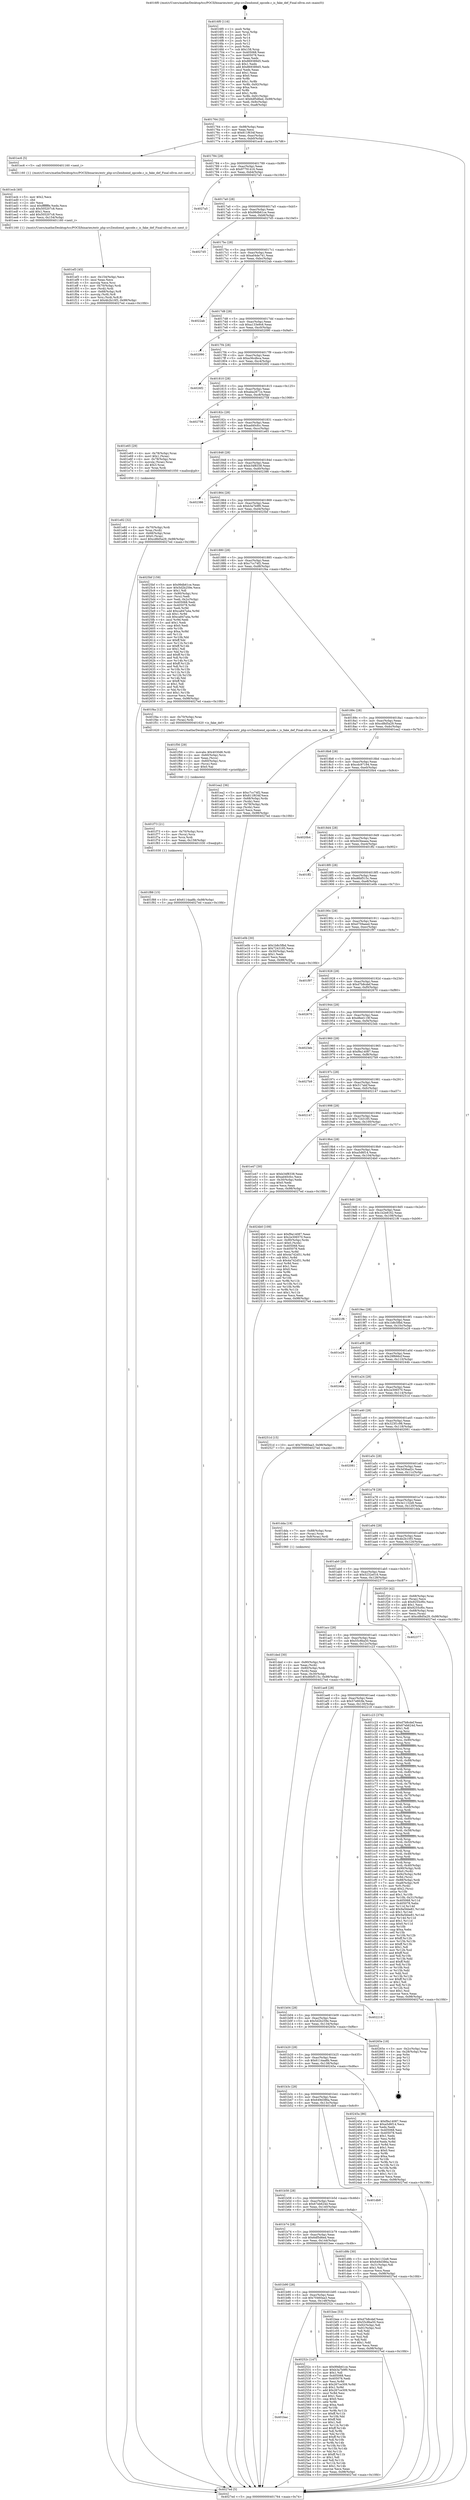 digraph "0x4016f0" {
  label = "0x4016f0 (/mnt/c/Users/mathe/Desktop/tcc/POCII/binaries/extr_php-srcZendzend_opcode.c_is_fake_def_Final-ollvm.out::main(0))"
  labelloc = "t"
  node[shape=record]

  Entry [label="",width=0.3,height=0.3,shape=circle,fillcolor=black,style=filled]
  "0x401764" [label="{
     0x401764 [32]\l
     | [instrs]\l
     &nbsp;&nbsp;0x401764 \<+6\>: mov -0x98(%rbp),%eax\l
     &nbsp;&nbsp;0x40176a \<+2\>: mov %eax,%ecx\l
     &nbsp;&nbsp;0x40176c \<+6\>: sub $0x811f634f,%ecx\l
     &nbsp;&nbsp;0x401772 \<+6\>: mov %eax,-0xac(%rbp)\l
     &nbsp;&nbsp;0x401778 \<+6\>: mov %ecx,-0xb0(%rbp)\l
     &nbsp;&nbsp;0x40177e \<+6\>: je 0000000000401ec6 \<main+0x7d6\>\l
  }"]
  "0x401ec6" [label="{
     0x401ec6 [5]\l
     | [instrs]\l
     &nbsp;&nbsp;0x401ec6 \<+5\>: call 0000000000401160 \<next_i\>\l
     | [calls]\l
     &nbsp;&nbsp;0x401160 \{1\} (/mnt/c/Users/mathe/Desktop/tcc/POCII/binaries/extr_php-srcZendzend_opcode.c_is_fake_def_Final-ollvm.out::next_i)\l
  }"]
  "0x401784" [label="{
     0x401784 [28]\l
     | [instrs]\l
     &nbsp;&nbsp;0x401784 \<+5\>: jmp 0000000000401789 \<main+0x99\>\l
     &nbsp;&nbsp;0x401789 \<+6\>: mov -0xac(%rbp),%eax\l
     &nbsp;&nbsp;0x40178f \<+5\>: sub $0x97791416,%eax\l
     &nbsp;&nbsp;0x401794 \<+6\>: mov %eax,-0xb4(%rbp)\l
     &nbsp;&nbsp;0x40179a \<+6\>: je 00000000004027a5 \<main+0x10b5\>\l
  }"]
  Exit [label="",width=0.3,height=0.3,shape=circle,fillcolor=black,style=filled,peripheries=2]
  "0x4027a5" [label="{
     0x4027a5\l
  }", style=dashed]
  "0x4017a0" [label="{
     0x4017a0 [28]\l
     | [instrs]\l
     &nbsp;&nbsp;0x4017a0 \<+5\>: jmp 00000000004017a5 \<main+0xb5\>\l
     &nbsp;&nbsp;0x4017a5 \<+6\>: mov -0xac(%rbp),%eax\l
     &nbsp;&nbsp;0x4017ab \<+5\>: sub $0x99db61ce,%eax\l
     &nbsp;&nbsp;0x4017b0 \<+6\>: mov %eax,-0xb8(%rbp)\l
     &nbsp;&nbsp;0x4017b6 \<+6\>: je 00000000004027d5 \<main+0x10e5\>\l
  }"]
  "0x401bac" [label="{
     0x401bac\l
  }", style=dashed]
  "0x4027d5" [label="{
     0x4027d5\l
  }", style=dashed]
  "0x4017bc" [label="{
     0x4017bc [28]\l
     | [instrs]\l
     &nbsp;&nbsp;0x4017bc \<+5\>: jmp 00000000004017c1 \<main+0xd1\>\l
     &nbsp;&nbsp;0x4017c1 \<+6\>: mov -0xac(%rbp),%eax\l
     &nbsp;&nbsp;0x4017c7 \<+5\>: sub $0xa04de741,%eax\l
     &nbsp;&nbsp;0x4017cc \<+6\>: mov %eax,-0xbc(%rbp)\l
     &nbsp;&nbsp;0x4017d2 \<+6\>: je 00000000004022ab \<main+0xbbb\>\l
  }"]
  "0x40252c" [label="{
     0x40252c [147]\l
     | [instrs]\l
     &nbsp;&nbsp;0x40252c \<+5\>: mov $0x99db61ce,%eax\l
     &nbsp;&nbsp;0x402531 \<+5\>: mov $0xb3a7b9f0,%ecx\l
     &nbsp;&nbsp;0x402536 \<+2\>: mov $0x1,%dl\l
     &nbsp;&nbsp;0x402538 \<+7\>: mov 0x405068,%esi\l
     &nbsp;&nbsp;0x40253f \<+7\>: mov 0x405078,%edi\l
     &nbsp;&nbsp;0x402546 \<+3\>: mov %esi,%r8d\l
     &nbsp;&nbsp;0x402549 \<+7\>: sub $0x267ce309,%r8d\l
     &nbsp;&nbsp;0x402550 \<+4\>: sub $0x1,%r8d\l
     &nbsp;&nbsp;0x402554 \<+7\>: add $0x267ce309,%r8d\l
     &nbsp;&nbsp;0x40255b \<+4\>: imul %r8d,%esi\l
     &nbsp;&nbsp;0x40255f \<+3\>: and $0x1,%esi\l
     &nbsp;&nbsp;0x402562 \<+3\>: cmp $0x0,%esi\l
     &nbsp;&nbsp;0x402565 \<+4\>: sete %r9b\l
     &nbsp;&nbsp;0x402569 \<+3\>: cmp $0xa,%edi\l
     &nbsp;&nbsp;0x40256c \<+4\>: setl %r10b\l
     &nbsp;&nbsp;0x402570 \<+3\>: mov %r9b,%r11b\l
     &nbsp;&nbsp;0x402573 \<+4\>: xor $0xff,%r11b\l
     &nbsp;&nbsp;0x402577 \<+3\>: mov %r10b,%bl\l
     &nbsp;&nbsp;0x40257a \<+3\>: xor $0xff,%bl\l
     &nbsp;&nbsp;0x40257d \<+3\>: xor $0x1,%dl\l
     &nbsp;&nbsp;0x402580 \<+3\>: mov %r11b,%r14b\l
     &nbsp;&nbsp;0x402583 \<+4\>: and $0xff,%r14b\l
     &nbsp;&nbsp;0x402587 \<+3\>: and %dl,%r9b\l
     &nbsp;&nbsp;0x40258a \<+3\>: mov %bl,%r15b\l
     &nbsp;&nbsp;0x40258d \<+4\>: and $0xff,%r15b\l
     &nbsp;&nbsp;0x402591 \<+3\>: and %dl,%r10b\l
     &nbsp;&nbsp;0x402594 \<+3\>: or %r9b,%r14b\l
     &nbsp;&nbsp;0x402597 \<+3\>: or %r10b,%r15b\l
     &nbsp;&nbsp;0x40259a \<+3\>: xor %r15b,%r14b\l
     &nbsp;&nbsp;0x40259d \<+3\>: or %bl,%r11b\l
     &nbsp;&nbsp;0x4025a0 \<+4\>: xor $0xff,%r11b\l
     &nbsp;&nbsp;0x4025a4 \<+3\>: or $0x1,%dl\l
     &nbsp;&nbsp;0x4025a7 \<+3\>: and %dl,%r11b\l
     &nbsp;&nbsp;0x4025aa \<+3\>: or %r11b,%r14b\l
     &nbsp;&nbsp;0x4025ad \<+4\>: test $0x1,%r14b\l
     &nbsp;&nbsp;0x4025b1 \<+3\>: cmovne %ecx,%eax\l
     &nbsp;&nbsp;0x4025b4 \<+6\>: mov %eax,-0x98(%rbp)\l
     &nbsp;&nbsp;0x4025ba \<+5\>: jmp 00000000004027ed \<main+0x10fd\>\l
  }"]
  "0x4022ab" [label="{
     0x4022ab\l
  }", style=dashed]
  "0x4017d8" [label="{
     0x4017d8 [28]\l
     | [instrs]\l
     &nbsp;&nbsp;0x4017d8 \<+5\>: jmp 00000000004017dd \<main+0xed\>\l
     &nbsp;&nbsp;0x4017dd \<+6\>: mov -0xac(%rbp),%eax\l
     &nbsp;&nbsp;0x4017e3 \<+5\>: sub $0xa133e9c6,%eax\l
     &nbsp;&nbsp;0x4017e8 \<+6\>: mov %eax,-0xc0(%rbp)\l
     &nbsp;&nbsp;0x4017ee \<+6\>: je 0000000000402090 \<main+0x9a0\>\l
  }"]
  "0x401f88" [label="{
     0x401f88 [15]\l
     | [instrs]\l
     &nbsp;&nbsp;0x401f88 \<+10\>: movl $0x6114aa8b,-0x98(%rbp)\l
     &nbsp;&nbsp;0x401f92 \<+5\>: jmp 00000000004027ed \<main+0x10fd\>\l
  }"]
  "0x402090" [label="{
     0x402090\l
  }", style=dashed]
  "0x4017f4" [label="{
     0x4017f4 [28]\l
     | [instrs]\l
     &nbsp;&nbsp;0x4017f4 \<+5\>: jmp 00000000004017f9 \<main+0x109\>\l
     &nbsp;&nbsp;0x4017f9 \<+6\>: mov -0xac(%rbp),%eax\l
     &nbsp;&nbsp;0x4017ff \<+5\>: sub $0xa36cdbca,%eax\l
     &nbsp;&nbsp;0x401804 \<+6\>: mov %eax,-0xc4(%rbp)\l
     &nbsp;&nbsp;0x40180a \<+6\>: je 00000000004026f2 \<main+0x1002\>\l
  }"]
  "0x401f73" [label="{
     0x401f73 [21]\l
     | [instrs]\l
     &nbsp;&nbsp;0x401f73 \<+4\>: mov -0x70(%rbp),%rcx\l
     &nbsp;&nbsp;0x401f77 \<+3\>: mov (%rcx),%rcx\l
     &nbsp;&nbsp;0x401f7a \<+3\>: mov %rcx,%rdi\l
     &nbsp;&nbsp;0x401f7d \<+6\>: mov %eax,-0x158(%rbp)\l
     &nbsp;&nbsp;0x401f83 \<+5\>: call 0000000000401030 \<free@plt\>\l
     | [calls]\l
     &nbsp;&nbsp;0x401030 \{1\} (unknown)\l
  }"]
  "0x4026f2" [label="{
     0x4026f2\l
  }", style=dashed]
  "0x401810" [label="{
     0x401810 [28]\l
     | [instrs]\l
     &nbsp;&nbsp;0x401810 \<+5\>: jmp 0000000000401815 \<main+0x125\>\l
     &nbsp;&nbsp;0x401815 \<+6\>: mov -0xac(%rbp),%eax\l
     &nbsp;&nbsp;0x40181b \<+5\>: sub $0xaba2671e,%eax\l
     &nbsp;&nbsp;0x401820 \<+6\>: mov %eax,-0xc8(%rbp)\l
     &nbsp;&nbsp;0x401826 \<+6\>: je 0000000000402758 \<main+0x1068\>\l
  }"]
  "0x401f56" [label="{
     0x401f56 [29]\l
     | [instrs]\l
     &nbsp;&nbsp;0x401f56 \<+10\>: movabs $0x4030d6,%rdi\l
     &nbsp;&nbsp;0x401f60 \<+4\>: mov -0x60(%rbp),%rcx\l
     &nbsp;&nbsp;0x401f64 \<+2\>: mov %eax,(%rcx)\l
     &nbsp;&nbsp;0x401f66 \<+4\>: mov -0x60(%rbp),%rcx\l
     &nbsp;&nbsp;0x401f6a \<+2\>: mov (%rcx),%esi\l
     &nbsp;&nbsp;0x401f6c \<+2\>: mov $0x0,%al\l
     &nbsp;&nbsp;0x401f6e \<+5\>: call 0000000000401040 \<printf@plt\>\l
     | [calls]\l
     &nbsp;&nbsp;0x401040 \{1\} (unknown)\l
  }"]
  "0x402758" [label="{
     0x402758\l
  }", style=dashed]
  "0x40182c" [label="{
     0x40182c [28]\l
     | [instrs]\l
     &nbsp;&nbsp;0x40182c \<+5\>: jmp 0000000000401831 \<main+0x141\>\l
     &nbsp;&nbsp;0x401831 \<+6\>: mov -0xac(%rbp),%eax\l
     &nbsp;&nbsp;0x401837 \<+5\>: sub $0xad40cfcc,%eax\l
     &nbsp;&nbsp;0x40183c \<+6\>: mov %eax,-0xcc(%rbp)\l
     &nbsp;&nbsp;0x401842 \<+6\>: je 0000000000401e65 \<main+0x775\>\l
  }"]
  "0x401ef3" [label="{
     0x401ef3 [45]\l
     | [instrs]\l
     &nbsp;&nbsp;0x401ef3 \<+6\>: mov -0x154(%rbp),%ecx\l
     &nbsp;&nbsp;0x401ef9 \<+3\>: imul %eax,%ecx\l
     &nbsp;&nbsp;0x401efc \<+3\>: movslq %ecx,%rsi\l
     &nbsp;&nbsp;0x401eff \<+4\>: mov -0x70(%rbp),%rdi\l
     &nbsp;&nbsp;0x401f03 \<+3\>: mov (%rdi),%rdi\l
     &nbsp;&nbsp;0x401f06 \<+4\>: mov -0x68(%rbp),%r8\l
     &nbsp;&nbsp;0x401f0a \<+3\>: movslq (%r8),%r8\l
     &nbsp;&nbsp;0x401f0d \<+4\>: mov %rsi,(%rdi,%r8,8)\l
     &nbsp;&nbsp;0x401f11 \<+10\>: movl $0x4b2b10f3,-0x98(%rbp)\l
     &nbsp;&nbsp;0x401f1b \<+5\>: jmp 00000000004027ed \<main+0x10fd\>\l
  }"]
  "0x401e65" [label="{
     0x401e65 [29]\l
     | [instrs]\l
     &nbsp;&nbsp;0x401e65 \<+4\>: mov -0x78(%rbp),%rax\l
     &nbsp;&nbsp;0x401e69 \<+6\>: movl $0x1,(%rax)\l
     &nbsp;&nbsp;0x401e6f \<+4\>: mov -0x78(%rbp),%rax\l
     &nbsp;&nbsp;0x401e73 \<+3\>: movslq (%rax),%rax\l
     &nbsp;&nbsp;0x401e76 \<+4\>: shl $0x3,%rax\l
     &nbsp;&nbsp;0x401e7a \<+3\>: mov %rax,%rdi\l
     &nbsp;&nbsp;0x401e7d \<+5\>: call 0000000000401050 \<malloc@plt\>\l
     | [calls]\l
     &nbsp;&nbsp;0x401050 \{1\} (unknown)\l
  }"]
  "0x401848" [label="{
     0x401848 [28]\l
     | [instrs]\l
     &nbsp;&nbsp;0x401848 \<+5\>: jmp 000000000040184d \<main+0x15d\>\l
     &nbsp;&nbsp;0x40184d \<+6\>: mov -0xac(%rbp),%eax\l
     &nbsp;&nbsp;0x401853 \<+5\>: sub $0xb34f8338,%eax\l
     &nbsp;&nbsp;0x401858 \<+6\>: mov %eax,-0xd0(%rbp)\l
     &nbsp;&nbsp;0x40185e \<+6\>: je 0000000000402386 \<main+0xc96\>\l
  }"]
  "0x401ecb" [label="{
     0x401ecb [40]\l
     | [instrs]\l
     &nbsp;&nbsp;0x401ecb \<+5\>: mov $0x2,%ecx\l
     &nbsp;&nbsp;0x401ed0 \<+1\>: cltd\l
     &nbsp;&nbsp;0x401ed1 \<+2\>: idiv %ecx\l
     &nbsp;&nbsp;0x401ed3 \<+6\>: imul $0xfffffffe,%edx,%ecx\l
     &nbsp;&nbsp;0x401ed9 \<+6\>: sub $0x505207c8,%ecx\l
     &nbsp;&nbsp;0x401edf \<+3\>: add $0x1,%ecx\l
     &nbsp;&nbsp;0x401ee2 \<+6\>: add $0x505207c8,%ecx\l
     &nbsp;&nbsp;0x401ee8 \<+6\>: mov %ecx,-0x154(%rbp)\l
     &nbsp;&nbsp;0x401eee \<+5\>: call 0000000000401160 \<next_i\>\l
     | [calls]\l
     &nbsp;&nbsp;0x401160 \{1\} (/mnt/c/Users/mathe/Desktop/tcc/POCII/binaries/extr_php-srcZendzend_opcode.c_is_fake_def_Final-ollvm.out::next_i)\l
  }"]
  "0x402386" [label="{
     0x402386\l
  }", style=dashed]
  "0x401864" [label="{
     0x401864 [28]\l
     | [instrs]\l
     &nbsp;&nbsp;0x401864 \<+5\>: jmp 0000000000401869 \<main+0x179\>\l
     &nbsp;&nbsp;0x401869 \<+6\>: mov -0xac(%rbp),%eax\l
     &nbsp;&nbsp;0x40186f \<+5\>: sub $0xb3a7b9f0,%eax\l
     &nbsp;&nbsp;0x401874 \<+6\>: mov %eax,-0xd4(%rbp)\l
     &nbsp;&nbsp;0x40187a \<+6\>: je 00000000004025bf \<main+0xecf\>\l
  }"]
  "0x401e82" [label="{
     0x401e82 [32]\l
     | [instrs]\l
     &nbsp;&nbsp;0x401e82 \<+4\>: mov -0x70(%rbp),%rdi\l
     &nbsp;&nbsp;0x401e86 \<+3\>: mov %rax,(%rdi)\l
     &nbsp;&nbsp;0x401e89 \<+4\>: mov -0x68(%rbp),%rax\l
     &nbsp;&nbsp;0x401e8d \<+6\>: movl $0x0,(%rax)\l
     &nbsp;&nbsp;0x401e93 \<+10\>: movl $0xcd8d5a29,-0x98(%rbp)\l
     &nbsp;&nbsp;0x401e9d \<+5\>: jmp 00000000004027ed \<main+0x10fd\>\l
  }"]
  "0x4025bf" [label="{
     0x4025bf [159]\l
     | [instrs]\l
     &nbsp;&nbsp;0x4025bf \<+5\>: mov $0x99db61ce,%eax\l
     &nbsp;&nbsp;0x4025c4 \<+5\>: mov $0x5d2b259e,%ecx\l
     &nbsp;&nbsp;0x4025c9 \<+2\>: mov $0x1,%dl\l
     &nbsp;&nbsp;0x4025cb \<+7\>: mov -0x90(%rbp),%rsi\l
     &nbsp;&nbsp;0x4025d2 \<+2\>: mov (%rsi),%edi\l
     &nbsp;&nbsp;0x4025d4 \<+3\>: mov %edi,-0x2c(%rbp)\l
     &nbsp;&nbsp;0x4025d7 \<+7\>: mov 0x405068,%edi\l
     &nbsp;&nbsp;0x4025de \<+8\>: mov 0x405078,%r8d\l
     &nbsp;&nbsp;0x4025e6 \<+3\>: mov %edi,%r9d\l
     &nbsp;&nbsp;0x4025e9 \<+7\>: add $0xca847a4a,%r9d\l
     &nbsp;&nbsp;0x4025f0 \<+4\>: sub $0x1,%r9d\l
     &nbsp;&nbsp;0x4025f4 \<+7\>: sub $0xca847a4a,%r9d\l
     &nbsp;&nbsp;0x4025fb \<+4\>: imul %r9d,%edi\l
     &nbsp;&nbsp;0x4025ff \<+3\>: and $0x1,%edi\l
     &nbsp;&nbsp;0x402602 \<+3\>: cmp $0x0,%edi\l
     &nbsp;&nbsp;0x402605 \<+4\>: sete %r10b\l
     &nbsp;&nbsp;0x402609 \<+4\>: cmp $0xa,%r8d\l
     &nbsp;&nbsp;0x40260d \<+4\>: setl %r11b\l
     &nbsp;&nbsp;0x402611 \<+3\>: mov %r10b,%bl\l
     &nbsp;&nbsp;0x402614 \<+3\>: xor $0xff,%bl\l
     &nbsp;&nbsp;0x402617 \<+3\>: mov %r11b,%r14b\l
     &nbsp;&nbsp;0x40261a \<+4\>: xor $0xff,%r14b\l
     &nbsp;&nbsp;0x40261e \<+3\>: xor $0x1,%dl\l
     &nbsp;&nbsp;0x402621 \<+3\>: mov %bl,%r15b\l
     &nbsp;&nbsp;0x402624 \<+4\>: and $0xff,%r15b\l
     &nbsp;&nbsp;0x402628 \<+3\>: and %dl,%r10b\l
     &nbsp;&nbsp;0x40262b \<+3\>: mov %r14b,%r12b\l
     &nbsp;&nbsp;0x40262e \<+4\>: and $0xff,%r12b\l
     &nbsp;&nbsp;0x402632 \<+3\>: and %dl,%r11b\l
     &nbsp;&nbsp;0x402635 \<+3\>: or %r10b,%r15b\l
     &nbsp;&nbsp;0x402638 \<+3\>: or %r11b,%r12b\l
     &nbsp;&nbsp;0x40263b \<+3\>: xor %r12b,%r15b\l
     &nbsp;&nbsp;0x40263e \<+3\>: or %r14b,%bl\l
     &nbsp;&nbsp;0x402641 \<+3\>: xor $0xff,%bl\l
     &nbsp;&nbsp;0x402644 \<+3\>: or $0x1,%dl\l
     &nbsp;&nbsp;0x402647 \<+2\>: and %dl,%bl\l
     &nbsp;&nbsp;0x402649 \<+3\>: or %bl,%r15b\l
     &nbsp;&nbsp;0x40264c \<+4\>: test $0x1,%r15b\l
     &nbsp;&nbsp;0x402650 \<+3\>: cmovne %ecx,%eax\l
     &nbsp;&nbsp;0x402653 \<+6\>: mov %eax,-0x98(%rbp)\l
     &nbsp;&nbsp;0x402659 \<+5\>: jmp 00000000004027ed \<main+0x10fd\>\l
  }"]
  "0x401880" [label="{
     0x401880 [28]\l
     | [instrs]\l
     &nbsp;&nbsp;0x401880 \<+5\>: jmp 0000000000401885 \<main+0x195\>\l
     &nbsp;&nbsp;0x401885 \<+6\>: mov -0xac(%rbp),%eax\l
     &nbsp;&nbsp;0x40188b \<+5\>: sub $0xc7cc74f2,%eax\l
     &nbsp;&nbsp;0x401890 \<+6\>: mov %eax,-0xd8(%rbp)\l
     &nbsp;&nbsp;0x401896 \<+6\>: je 0000000000401f4a \<main+0x85a\>\l
  }"]
  "0x401ded" [label="{
     0x401ded [30]\l
     | [instrs]\l
     &nbsp;&nbsp;0x401ded \<+4\>: mov -0x80(%rbp),%rdi\l
     &nbsp;&nbsp;0x401df1 \<+2\>: mov %eax,(%rdi)\l
     &nbsp;&nbsp;0x401df3 \<+4\>: mov -0x80(%rbp),%rdi\l
     &nbsp;&nbsp;0x401df7 \<+2\>: mov (%rdi),%eax\l
     &nbsp;&nbsp;0x401df9 \<+3\>: mov %eax,-0x30(%rbp)\l
     &nbsp;&nbsp;0x401dfc \<+10\>: movl $0xd6bf515c,-0x98(%rbp)\l
     &nbsp;&nbsp;0x401e06 \<+5\>: jmp 00000000004027ed \<main+0x10fd\>\l
  }"]
  "0x401f4a" [label="{
     0x401f4a [12]\l
     | [instrs]\l
     &nbsp;&nbsp;0x401f4a \<+4\>: mov -0x70(%rbp),%rax\l
     &nbsp;&nbsp;0x401f4e \<+3\>: mov (%rax),%rdi\l
     &nbsp;&nbsp;0x401f51 \<+5\>: call 0000000000401620 \<is_fake_def\>\l
     | [calls]\l
     &nbsp;&nbsp;0x401620 \{1\} (/mnt/c/Users/mathe/Desktop/tcc/POCII/binaries/extr_php-srcZendzend_opcode.c_is_fake_def_Final-ollvm.out::is_fake_def)\l
  }"]
  "0x40189c" [label="{
     0x40189c [28]\l
     | [instrs]\l
     &nbsp;&nbsp;0x40189c \<+5\>: jmp 00000000004018a1 \<main+0x1b1\>\l
     &nbsp;&nbsp;0x4018a1 \<+6\>: mov -0xac(%rbp),%eax\l
     &nbsp;&nbsp;0x4018a7 \<+5\>: sub $0xcd8d5a29,%eax\l
     &nbsp;&nbsp;0x4018ac \<+6\>: mov %eax,-0xdc(%rbp)\l
     &nbsp;&nbsp;0x4018b2 \<+6\>: je 0000000000401ea2 \<main+0x7b2\>\l
  }"]
  "0x4016f0" [label="{
     0x4016f0 [116]\l
     | [instrs]\l
     &nbsp;&nbsp;0x4016f0 \<+1\>: push %rbp\l
     &nbsp;&nbsp;0x4016f1 \<+3\>: mov %rsp,%rbp\l
     &nbsp;&nbsp;0x4016f4 \<+2\>: push %r15\l
     &nbsp;&nbsp;0x4016f6 \<+2\>: push %r14\l
     &nbsp;&nbsp;0x4016f8 \<+2\>: push %r13\l
     &nbsp;&nbsp;0x4016fa \<+2\>: push %r12\l
     &nbsp;&nbsp;0x4016fc \<+1\>: push %rbx\l
     &nbsp;&nbsp;0x4016fd \<+7\>: sub $0x158,%rsp\l
     &nbsp;&nbsp;0x401704 \<+7\>: mov 0x405068,%eax\l
     &nbsp;&nbsp;0x40170b \<+7\>: mov 0x405078,%ecx\l
     &nbsp;&nbsp;0x401712 \<+2\>: mov %eax,%edx\l
     &nbsp;&nbsp;0x401714 \<+6\>: sub $0x869389d5,%edx\l
     &nbsp;&nbsp;0x40171a \<+3\>: sub $0x1,%edx\l
     &nbsp;&nbsp;0x40171d \<+6\>: add $0x869389d5,%edx\l
     &nbsp;&nbsp;0x401723 \<+3\>: imul %edx,%eax\l
     &nbsp;&nbsp;0x401726 \<+3\>: and $0x1,%eax\l
     &nbsp;&nbsp;0x401729 \<+3\>: cmp $0x0,%eax\l
     &nbsp;&nbsp;0x40172c \<+4\>: sete %r8b\l
     &nbsp;&nbsp;0x401730 \<+4\>: and $0x1,%r8b\l
     &nbsp;&nbsp;0x401734 \<+7\>: mov %r8b,-0x92(%rbp)\l
     &nbsp;&nbsp;0x40173b \<+3\>: cmp $0xa,%ecx\l
     &nbsp;&nbsp;0x40173e \<+4\>: setl %r8b\l
     &nbsp;&nbsp;0x401742 \<+4\>: and $0x1,%r8b\l
     &nbsp;&nbsp;0x401746 \<+7\>: mov %r8b,-0x91(%rbp)\l
     &nbsp;&nbsp;0x40174d \<+10\>: movl $0x6df5d6ed,-0x98(%rbp)\l
     &nbsp;&nbsp;0x401757 \<+6\>: mov %edi,-0x9c(%rbp)\l
     &nbsp;&nbsp;0x40175d \<+7\>: mov %rsi,-0xa8(%rbp)\l
  }"]
  "0x401ea2" [label="{
     0x401ea2 [36]\l
     | [instrs]\l
     &nbsp;&nbsp;0x401ea2 \<+5\>: mov $0xc7cc74f2,%eax\l
     &nbsp;&nbsp;0x401ea7 \<+5\>: mov $0x811f634f,%ecx\l
     &nbsp;&nbsp;0x401eac \<+4\>: mov -0x68(%rbp),%rdx\l
     &nbsp;&nbsp;0x401eb0 \<+2\>: mov (%rdx),%esi\l
     &nbsp;&nbsp;0x401eb2 \<+4\>: mov -0x78(%rbp),%rdx\l
     &nbsp;&nbsp;0x401eb6 \<+2\>: cmp (%rdx),%esi\l
     &nbsp;&nbsp;0x401eb8 \<+3\>: cmovl %ecx,%eax\l
     &nbsp;&nbsp;0x401ebb \<+6\>: mov %eax,-0x98(%rbp)\l
     &nbsp;&nbsp;0x401ec1 \<+5\>: jmp 00000000004027ed \<main+0x10fd\>\l
  }"]
  "0x4018b8" [label="{
     0x4018b8 [28]\l
     | [instrs]\l
     &nbsp;&nbsp;0x4018b8 \<+5\>: jmp 00000000004018bd \<main+0x1cd\>\l
     &nbsp;&nbsp;0x4018bd \<+6\>: mov -0xac(%rbp),%eax\l
     &nbsp;&nbsp;0x4018c3 \<+5\>: sub $0xcdc97194,%eax\l
     &nbsp;&nbsp;0x4018c8 \<+6\>: mov %eax,-0xe0(%rbp)\l
     &nbsp;&nbsp;0x4018ce \<+6\>: je 00000000004020b4 \<main+0x9c4\>\l
  }"]
  "0x4027ed" [label="{
     0x4027ed [5]\l
     | [instrs]\l
     &nbsp;&nbsp;0x4027ed \<+5\>: jmp 0000000000401764 \<main+0x74\>\l
  }"]
  "0x4020b4" [label="{
     0x4020b4\l
  }", style=dashed]
  "0x4018d4" [label="{
     0x4018d4 [28]\l
     | [instrs]\l
     &nbsp;&nbsp;0x4018d4 \<+5\>: jmp 00000000004018d9 \<main+0x1e9\>\l
     &nbsp;&nbsp;0x4018d9 \<+6\>: mov -0xac(%rbp),%eax\l
     &nbsp;&nbsp;0x4018df \<+5\>: sub $0xd43beaea,%eax\l
     &nbsp;&nbsp;0x4018e4 \<+6\>: mov %eax,-0xe4(%rbp)\l
     &nbsp;&nbsp;0x4018ea \<+6\>: je 0000000000401ff2 \<main+0x902\>\l
  }"]
  "0x401b90" [label="{
     0x401b90 [28]\l
     | [instrs]\l
     &nbsp;&nbsp;0x401b90 \<+5\>: jmp 0000000000401b95 \<main+0x4a5\>\l
     &nbsp;&nbsp;0x401b95 \<+6\>: mov -0xac(%rbp),%eax\l
     &nbsp;&nbsp;0x401b9b \<+5\>: sub $0x70460aa3,%eax\l
     &nbsp;&nbsp;0x401ba0 \<+6\>: mov %eax,-0x148(%rbp)\l
     &nbsp;&nbsp;0x401ba6 \<+6\>: je 000000000040252c \<main+0xe3c\>\l
  }"]
  "0x401ff2" [label="{
     0x401ff2\l
  }", style=dashed]
  "0x4018f0" [label="{
     0x4018f0 [28]\l
     | [instrs]\l
     &nbsp;&nbsp;0x4018f0 \<+5\>: jmp 00000000004018f5 \<main+0x205\>\l
     &nbsp;&nbsp;0x4018f5 \<+6\>: mov -0xac(%rbp),%eax\l
     &nbsp;&nbsp;0x4018fb \<+5\>: sub $0xd6bf515c,%eax\l
     &nbsp;&nbsp;0x401900 \<+6\>: mov %eax,-0xe8(%rbp)\l
     &nbsp;&nbsp;0x401906 \<+6\>: je 0000000000401e0b \<main+0x71b\>\l
  }"]
  "0x401bee" [label="{
     0x401bee [53]\l
     | [instrs]\l
     &nbsp;&nbsp;0x401bee \<+5\>: mov $0xd7b8cdef,%eax\l
     &nbsp;&nbsp;0x401bf3 \<+5\>: mov $0x55c8ba50,%ecx\l
     &nbsp;&nbsp;0x401bf8 \<+6\>: mov -0x92(%rbp),%dl\l
     &nbsp;&nbsp;0x401bfe \<+7\>: mov -0x91(%rbp),%sil\l
     &nbsp;&nbsp;0x401c05 \<+3\>: mov %dl,%dil\l
     &nbsp;&nbsp;0x401c08 \<+3\>: and %sil,%dil\l
     &nbsp;&nbsp;0x401c0b \<+3\>: xor %sil,%dl\l
     &nbsp;&nbsp;0x401c0e \<+3\>: or %dl,%dil\l
     &nbsp;&nbsp;0x401c11 \<+4\>: test $0x1,%dil\l
     &nbsp;&nbsp;0x401c15 \<+3\>: cmovne %ecx,%eax\l
     &nbsp;&nbsp;0x401c18 \<+6\>: mov %eax,-0x98(%rbp)\l
     &nbsp;&nbsp;0x401c1e \<+5\>: jmp 00000000004027ed \<main+0x10fd\>\l
  }"]
  "0x401e0b" [label="{
     0x401e0b [30]\l
     | [instrs]\l
     &nbsp;&nbsp;0x401e0b \<+5\>: mov $0x1b8c5fbd,%eax\l
     &nbsp;&nbsp;0x401e10 \<+5\>: mov $0x7243185,%ecx\l
     &nbsp;&nbsp;0x401e15 \<+3\>: mov -0x30(%rbp),%edx\l
     &nbsp;&nbsp;0x401e18 \<+3\>: cmp $0x1,%edx\l
     &nbsp;&nbsp;0x401e1b \<+3\>: cmovl %ecx,%eax\l
     &nbsp;&nbsp;0x401e1e \<+6\>: mov %eax,-0x98(%rbp)\l
     &nbsp;&nbsp;0x401e24 \<+5\>: jmp 00000000004027ed \<main+0x10fd\>\l
  }"]
  "0x40190c" [label="{
     0x40190c [28]\l
     | [instrs]\l
     &nbsp;&nbsp;0x40190c \<+5\>: jmp 0000000000401911 \<main+0x221\>\l
     &nbsp;&nbsp;0x401911 \<+6\>: mov -0xac(%rbp),%eax\l
     &nbsp;&nbsp;0x401917 \<+5\>: sub $0xd759aeed,%eax\l
     &nbsp;&nbsp;0x40191c \<+6\>: mov %eax,-0xec(%rbp)\l
     &nbsp;&nbsp;0x401922 \<+6\>: je 0000000000401f97 \<main+0x8a7\>\l
  }"]
  "0x401b74" [label="{
     0x401b74 [28]\l
     | [instrs]\l
     &nbsp;&nbsp;0x401b74 \<+5\>: jmp 0000000000401b79 \<main+0x489\>\l
     &nbsp;&nbsp;0x401b79 \<+6\>: mov -0xac(%rbp),%eax\l
     &nbsp;&nbsp;0x401b7f \<+5\>: sub $0x6df5d6ed,%eax\l
     &nbsp;&nbsp;0x401b84 \<+6\>: mov %eax,-0x144(%rbp)\l
     &nbsp;&nbsp;0x401b8a \<+6\>: je 0000000000401bee \<main+0x4fe\>\l
  }"]
  "0x401f97" [label="{
     0x401f97\l
  }", style=dashed]
  "0x401928" [label="{
     0x401928 [28]\l
     | [instrs]\l
     &nbsp;&nbsp;0x401928 \<+5\>: jmp 000000000040192d \<main+0x23d\>\l
     &nbsp;&nbsp;0x40192d \<+6\>: mov -0xac(%rbp),%eax\l
     &nbsp;&nbsp;0x401933 \<+5\>: sub $0xd7b8cdef,%eax\l
     &nbsp;&nbsp;0x401938 \<+6\>: mov %eax,-0xf0(%rbp)\l
     &nbsp;&nbsp;0x40193e \<+6\>: je 0000000000402670 \<main+0xf80\>\l
  }"]
  "0x401d9b" [label="{
     0x401d9b [30]\l
     | [instrs]\l
     &nbsp;&nbsp;0x401d9b \<+5\>: mov $0x3e1132e8,%eax\l
     &nbsp;&nbsp;0x401da0 \<+5\>: mov $0x649d386a,%ecx\l
     &nbsp;&nbsp;0x401da5 \<+3\>: mov -0x31(%rbp),%dl\l
     &nbsp;&nbsp;0x401da8 \<+3\>: test $0x1,%dl\l
     &nbsp;&nbsp;0x401dab \<+3\>: cmovne %ecx,%eax\l
     &nbsp;&nbsp;0x401dae \<+6\>: mov %eax,-0x98(%rbp)\l
     &nbsp;&nbsp;0x401db4 \<+5\>: jmp 00000000004027ed \<main+0x10fd\>\l
  }"]
  "0x402670" [label="{
     0x402670\l
  }", style=dashed]
  "0x401944" [label="{
     0x401944 [28]\l
     | [instrs]\l
     &nbsp;&nbsp;0x401944 \<+5\>: jmp 0000000000401949 \<main+0x259\>\l
     &nbsp;&nbsp;0x401949 \<+6\>: mov -0xac(%rbp),%eax\l
     &nbsp;&nbsp;0x40194f \<+5\>: sub $0xd8ed119f,%eax\l
     &nbsp;&nbsp;0x401954 \<+6\>: mov %eax,-0xf4(%rbp)\l
     &nbsp;&nbsp;0x40195a \<+6\>: je 00000000004023eb \<main+0xcfb\>\l
  }"]
  "0x401b58" [label="{
     0x401b58 [28]\l
     | [instrs]\l
     &nbsp;&nbsp;0x401b58 \<+5\>: jmp 0000000000401b5d \<main+0x46d\>\l
     &nbsp;&nbsp;0x401b5d \<+6\>: mov -0xac(%rbp),%eax\l
     &nbsp;&nbsp;0x401b63 \<+5\>: sub $0x67eb624d,%eax\l
     &nbsp;&nbsp;0x401b68 \<+6\>: mov %eax,-0x140(%rbp)\l
     &nbsp;&nbsp;0x401b6e \<+6\>: je 0000000000401d9b \<main+0x6ab\>\l
  }"]
  "0x4023eb" [label="{
     0x4023eb\l
  }", style=dashed]
  "0x401960" [label="{
     0x401960 [28]\l
     | [instrs]\l
     &nbsp;&nbsp;0x401960 \<+5\>: jmp 0000000000401965 \<main+0x275\>\l
     &nbsp;&nbsp;0x401965 \<+6\>: mov -0xac(%rbp),%eax\l
     &nbsp;&nbsp;0x40196b \<+5\>: sub $0xf9a14087,%eax\l
     &nbsp;&nbsp;0x401970 \<+6\>: mov %eax,-0xf8(%rbp)\l
     &nbsp;&nbsp;0x401976 \<+6\>: je 00000000004027b9 \<main+0x10c9\>\l
  }"]
  "0x401db9" [label="{
     0x401db9\l
  }", style=dashed]
  "0x4027b9" [label="{
     0x4027b9\l
  }", style=dashed]
  "0x40197c" [label="{
     0x40197c [28]\l
     | [instrs]\l
     &nbsp;&nbsp;0x40197c \<+5\>: jmp 0000000000401981 \<main+0x291\>\l
     &nbsp;&nbsp;0x401981 \<+6\>: mov -0xac(%rbp),%eax\l
     &nbsp;&nbsp;0x401987 \<+5\>: sub $0x517abf,%eax\l
     &nbsp;&nbsp;0x40198c \<+6\>: mov %eax,-0xfc(%rbp)\l
     &nbsp;&nbsp;0x401992 \<+6\>: je 0000000000402147 \<main+0xa57\>\l
  }"]
  "0x401b3c" [label="{
     0x401b3c [28]\l
     | [instrs]\l
     &nbsp;&nbsp;0x401b3c \<+5\>: jmp 0000000000401b41 \<main+0x451\>\l
     &nbsp;&nbsp;0x401b41 \<+6\>: mov -0xac(%rbp),%eax\l
     &nbsp;&nbsp;0x401b47 \<+5\>: sub $0x649d386a,%eax\l
     &nbsp;&nbsp;0x401b4c \<+6\>: mov %eax,-0x13c(%rbp)\l
     &nbsp;&nbsp;0x401b52 \<+6\>: je 0000000000401db9 \<main+0x6c9\>\l
  }"]
  "0x402147" [label="{
     0x402147\l
  }", style=dashed]
  "0x401998" [label="{
     0x401998 [28]\l
     | [instrs]\l
     &nbsp;&nbsp;0x401998 \<+5\>: jmp 000000000040199d \<main+0x2ad\>\l
     &nbsp;&nbsp;0x40199d \<+6\>: mov -0xac(%rbp),%eax\l
     &nbsp;&nbsp;0x4019a3 \<+5\>: sub $0x7243185,%eax\l
     &nbsp;&nbsp;0x4019a8 \<+6\>: mov %eax,-0x100(%rbp)\l
     &nbsp;&nbsp;0x4019ae \<+6\>: je 0000000000401e47 \<main+0x757\>\l
  }"]
  "0x40245a" [label="{
     0x40245a [86]\l
     | [instrs]\l
     &nbsp;&nbsp;0x40245a \<+5\>: mov $0xf9a14087,%eax\l
     &nbsp;&nbsp;0x40245f \<+5\>: mov $0xa5d6f14,%ecx\l
     &nbsp;&nbsp;0x402464 \<+2\>: xor %edx,%edx\l
     &nbsp;&nbsp;0x402466 \<+7\>: mov 0x405068,%esi\l
     &nbsp;&nbsp;0x40246d \<+7\>: mov 0x405078,%edi\l
     &nbsp;&nbsp;0x402474 \<+3\>: sub $0x1,%edx\l
     &nbsp;&nbsp;0x402477 \<+3\>: mov %esi,%r8d\l
     &nbsp;&nbsp;0x40247a \<+3\>: add %edx,%r8d\l
     &nbsp;&nbsp;0x40247d \<+4\>: imul %r8d,%esi\l
     &nbsp;&nbsp;0x402481 \<+3\>: and $0x1,%esi\l
     &nbsp;&nbsp;0x402484 \<+3\>: cmp $0x0,%esi\l
     &nbsp;&nbsp;0x402487 \<+4\>: sete %r9b\l
     &nbsp;&nbsp;0x40248b \<+3\>: cmp $0xa,%edi\l
     &nbsp;&nbsp;0x40248e \<+4\>: setl %r10b\l
     &nbsp;&nbsp;0x402492 \<+3\>: mov %r9b,%r11b\l
     &nbsp;&nbsp;0x402495 \<+3\>: and %r10b,%r11b\l
     &nbsp;&nbsp;0x402498 \<+3\>: xor %r10b,%r9b\l
     &nbsp;&nbsp;0x40249b \<+3\>: or %r9b,%r11b\l
     &nbsp;&nbsp;0x40249e \<+4\>: test $0x1,%r11b\l
     &nbsp;&nbsp;0x4024a2 \<+3\>: cmovne %ecx,%eax\l
     &nbsp;&nbsp;0x4024a5 \<+6\>: mov %eax,-0x98(%rbp)\l
     &nbsp;&nbsp;0x4024ab \<+5\>: jmp 00000000004027ed \<main+0x10fd\>\l
  }"]
  "0x401e47" [label="{
     0x401e47 [30]\l
     | [instrs]\l
     &nbsp;&nbsp;0x401e47 \<+5\>: mov $0xb34f8338,%eax\l
     &nbsp;&nbsp;0x401e4c \<+5\>: mov $0xad40cfcc,%ecx\l
     &nbsp;&nbsp;0x401e51 \<+3\>: mov -0x30(%rbp),%edx\l
     &nbsp;&nbsp;0x401e54 \<+3\>: cmp $0x0,%edx\l
     &nbsp;&nbsp;0x401e57 \<+3\>: cmove %ecx,%eax\l
     &nbsp;&nbsp;0x401e5a \<+6\>: mov %eax,-0x98(%rbp)\l
     &nbsp;&nbsp;0x401e60 \<+5\>: jmp 00000000004027ed \<main+0x10fd\>\l
  }"]
  "0x4019b4" [label="{
     0x4019b4 [28]\l
     | [instrs]\l
     &nbsp;&nbsp;0x4019b4 \<+5\>: jmp 00000000004019b9 \<main+0x2c9\>\l
     &nbsp;&nbsp;0x4019b9 \<+6\>: mov -0xac(%rbp),%eax\l
     &nbsp;&nbsp;0x4019bf \<+5\>: sub $0xa5d6f14,%eax\l
     &nbsp;&nbsp;0x4019c4 \<+6\>: mov %eax,-0x104(%rbp)\l
     &nbsp;&nbsp;0x4019ca \<+6\>: je 00000000004024b0 \<main+0xdc0\>\l
  }"]
  "0x401b20" [label="{
     0x401b20 [28]\l
     | [instrs]\l
     &nbsp;&nbsp;0x401b20 \<+5\>: jmp 0000000000401b25 \<main+0x435\>\l
     &nbsp;&nbsp;0x401b25 \<+6\>: mov -0xac(%rbp),%eax\l
     &nbsp;&nbsp;0x401b2b \<+5\>: sub $0x6114aa8b,%eax\l
     &nbsp;&nbsp;0x401b30 \<+6\>: mov %eax,-0x138(%rbp)\l
     &nbsp;&nbsp;0x401b36 \<+6\>: je 000000000040245a \<main+0xd6a\>\l
  }"]
  "0x4024b0" [label="{
     0x4024b0 [109]\l
     | [instrs]\l
     &nbsp;&nbsp;0x4024b0 \<+5\>: mov $0xf9a14087,%eax\l
     &nbsp;&nbsp;0x4024b5 \<+5\>: mov $0x2e306570,%ecx\l
     &nbsp;&nbsp;0x4024ba \<+7\>: mov -0x90(%rbp),%rdx\l
     &nbsp;&nbsp;0x4024c1 \<+6\>: movl $0x0,(%rdx)\l
     &nbsp;&nbsp;0x4024c7 \<+7\>: mov 0x405068,%esi\l
     &nbsp;&nbsp;0x4024ce \<+7\>: mov 0x405078,%edi\l
     &nbsp;&nbsp;0x4024d5 \<+3\>: mov %esi,%r8d\l
     &nbsp;&nbsp;0x4024d8 \<+7\>: add $0x4a742d51,%r8d\l
     &nbsp;&nbsp;0x4024df \<+4\>: sub $0x1,%r8d\l
     &nbsp;&nbsp;0x4024e3 \<+7\>: sub $0x4a742d51,%r8d\l
     &nbsp;&nbsp;0x4024ea \<+4\>: imul %r8d,%esi\l
     &nbsp;&nbsp;0x4024ee \<+3\>: and $0x1,%esi\l
     &nbsp;&nbsp;0x4024f1 \<+3\>: cmp $0x0,%esi\l
     &nbsp;&nbsp;0x4024f4 \<+4\>: sete %r9b\l
     &nbsp;&nbsp;0x4024f8 \<+3\>: cmp $0xa,%edi\l
     &nbsp;&nbsp;0x4024fb \<+4\>: setl %r10b\l
     &nbsp;&nbsp;0x4024ff \<+3\>: mov %r9b,%r11b\l
     &nbsp;&nbsp;0x402502 \<+3\>: and %r10b,%r11b\l
     &nbsp;&nbsp;0x402505 \<+3\>: xor %r10b,%r9b\l
     &nbsp;&nbsp;0x402508 \<+3\>: or %r9b,%r11b\l
     &nbsp;&nbsp;0x40250b \<+4\>: test $0x1,%r11b\l
     &nbsp;&nbsp;0x40250f \<+3\>: cmovne %ecx,%eax\l
     &nbsp;&nbsp;0x402512 \<+6\>: mov %eax,-0x98(%rbp)\l
     &nbsp;&nbsp;0x402518 \<+5\>: jmp 00000000004027ed \<main+0x10fd\>\l
  }"]
  "0x4019d0" [label="{
     0x4019d0 [28]\l
     | [instrs]\l
     &nbsp;&nbsp;0x4019d0 \<+5\>: jmp 00000000004019d5 \<main+0x2e5\>\l
     &nbsp;&nbsp;0x4019d5 \<+6\>: mov -0xac(%rbp),%eax\l
     &nbsp;&nbsp;0x4019db \<+5\>: sub $0x1b2e8162,%eax\l
     &nbsp;&nbsp;0x4019e0 \<+6\>: mov %eax,-0x108(%rbp)\l
     &nbsp;&nbsp;0x4019e6 \<+6\>: je 00000000004021f6 \<main+0xb06\>\l
  }"]
  "0x40265e" [label="{
     0x40265e [18]\l
     | [instrs]\l
     &nbsp;&nbsp;0x40265e \<+3\>: mov -0x2c(%rbp),%eax\l
     &nbsp;&nbsp;0x402661 \<+4\>: lea -0x28(%rbp),%rsp\l
     &nbsp;&nbsp;0x402665 \<+1\>: pop %rbx\l
     &nbsp;&nbsp;0x402666 \<+2\>: pop %r12\l
     &nbsp;&nbsp;0x402668 \<+2\>: pop %r13\l
     &nbsp;&nbsp;0x40266a \<+2\>: pop %r14\l
     &nbsp;&nbsp;0x40266c \<+2\>: pop %r15\l
     &nbsp;&nbsp;0x40266e \<+1\>: pop %rbp\l
     &nbsp;&nbsp;0x40266f \<+1\>: ret\l
  }"]
  "0x4021f6" [label="{
     0x4021f6\l
  }", style=dashed]
  "0x4019ec" [label="{
     0x4019ec [28]\l
     | [instrs]\l
     &nbsp;&nbsp;0x4019ec \<+5\>: jmp 00000000004019f1 \<main+0x301\>\l
     &nbsp;&nbsp;0x4019f1 \<+6\>: mov -0xac(%rbp),%eax\l
     &nbsp;&nbsp;0x4019f7 \<+5\>: sub $0x1b8c5fbd,%eax\l
     &nbsp;&nbsp;0x4019fc \<+6\>: mov %eax,-0x10c(%rbp)\l
     &nbsp;&nbsp;0x401a02 \<+6\>: je 0000000000401e29 \<main+0x739\>\l
  }"]
  "0x401b04" [label="{
     0x401b04 [28]\l
     | [instrs]\l
     &nbsp;&nbsp;0x401b04 \<+5\>: jmp 0000000000401b09 \<main+0x419\>\l
     &nbsp;&nbsp;0x401b09 \<+6\>: mov -0xac(%rbp),%eax\l
     &nbsp;&nbsp;0x401b0f \<+5\>: sub $0x5d2b259e,%eax\l
     &nbsp;&nbsp;0x401b14 \<+6\>: mov %eax,-0x134(%rbp)\l
     &nbsp;&nbsp;0x401b1a \<+6\>: je 000000000040265e \<main+0xf6e\>\l
  }"]
  "0x401e29" [label="{
     0x401e29\l
  }", style=dashed]
  "0x401a08" [label="{
     0x401a08 [28]\l
     | [instrs]\l
     &nbsp;&nbsp;0x401a08 \<+5\>: jmp 0000000000401a0d \<main+0x31d\>\l
     &nbsp;&nbsp;0x401a0d \<+6\>: mov -0xac(%rbp),%eax\l
     &nbsp;&nbsp;0x401a13 \<+5\>: sub $0x29f666cf,%eax\l
     &nbsp;&nbsp;0x401a18 \<+6\>: mov %eax,-0x110(%rbp)\l
     &nbsp;&nbsp;0x401a1e \<+6\>: je 000000000040244b \<main+0xd5b\>\l
  }"]
  "0x402218" [label="{
     0x402218\l
  }", style=dashed]
  "0x40244b" [label="{
     0x40244b\l
  }", style=dashed]
  "0x401a24" [label="{
     0x401a24 [28]\l
     | [instrs]\l
     &nbsp;&nbsp;0x401a24 \<+5\>: jmp 0000000000401a29 \<main+0x339\>\l
     &nbsp;&nbsp;0x401a29 \<+6\>: mov -0xac(%rbp),%eax\l
     &nbsp;&nbsp;0x401a2f \<+5\>: sub $0x2e306570,%eax\l
     &nbsp;&nbsp;0x401a34 \<+6\>: mov %eax,-0x114(%rbp)\l
     &nbsp;&nbsp;0x401a3a \<+6\>: je 000000000040251d \<main+0xe2d\>\l
  }"]
  "0x401ae8" [label="{
     0x401ae8 [28]\l
     | [instrs]\l
     &nbsp;&nbsp;0x401ae8 \<+5\>: jmp 0000000000401aed \<main+0x3fd\>\l
     &nbsp;&nbsp;0x401aed \<+6\>: mov -0xac(%rbp),%eax\l
     &nbsp;&nbsp;0x401af3 \<+5\>: sub $0x57e6fc9e,%eax\l
     &nbsp;&nbsp;0x401af8 \<+6\>: mov %eax,-0x130(%rbp)\l
     &nbsp;&nbsp;0x401afe \<+6\>: je 0000000000402218 \<main+0xb28\>\l
  }"]
  "0x40251d" [label="{
     0x40251d [15]\l
     | [instrs]\l
     &nbsp;&nbsp;0x40251d \<+10\>: movl $0x70460aa3,-0x98(%rbp)\l
     &nbsp;&nbsp;0x402527 \<+5\>: jmp 00000000004027ed \<main+0x10fd\>\l
  }"]
  "0x401a40" [label="{
     0x401a40 [28]\l
     | [instrs]\l
     &nbsp;&nbsp;0x401a40 \<+5\>: jmp 0000000000401a45 \<main+0x355\>\l
     &nbsp;&nbsp;0x401a45 \<+6\>: mov -0xac(%rbp),%eax\l
     &nbsp;&nbsp;0x401a4b \<+5\>: sub $0x323f1c98,%eax\l
     &nbsp;&nbsp;0x401a50 \<+6\>: mov %eax,-0x118(%rbp)\l
     &nbsp;&nbsp;0x401a56 \<+6\>: je 0000000000402081 \<main+0x991\>\l
  }"]
  "0x401c23" [label="{
     0x401c23 [376]\l
     | [instrs]\l
     &nbsp;&nbsp;0x401c23 \<+5\>: mov $0xd7b8cdef,%eax\l
     &nbsp;&nbsp;0x401c28 \<+5\>: mov $0x67eb624d,%ecx\l
     &nbsp;&nbsp;0x401c2d \<+2\>: mov $0x1,%dl\l
     &nbsp;&nbsp;0x401c2f \<+3\>: mov %rsp,%rsi\l
     &nbsp;&nbsp;0x401c32 \<+4\>: add $0xfffffffffffffff0,%rsi\l
     &nbsp;&nbsp;0x401c36 \<+3\>: mov %rsi,%rsp\l
     &nbsp;&nbsp;0x401c39 \<+7\>: mov %rsi,-0x90(%rbp)\l
     &nbsp;&nbsp;0x401c40 \<+3\>: mov %rsp,%rsi\l
     &nbsp;&nbsp;0x401c43 \<+4\>: add $0xfffffffffffffff0,%rsi\l
     &nbsp;&nbsp;0x401c47 \<+3\>: mov %rsi,%rsp\l
     &nbsp;&nbsp;0x401c4a \<+3\>: mov %rsp,%rdi\l
     &nbsp;&nbsp;0x401c4d \<+4\>: add $0xfffffffffffffff0,%rdi\l
     &nbsp;&nbsp;0x401c51 \<+3\>: mov %rdi,%rsp\l
     &nbsp;&nbsp;0x401c54 \<+7\>: mov %rdi,-0x88(%rbp)\l
     &nbsp;&nbsp;0x401c5b \<+3\>: mov %rsp,%rdi\l
     &nbsp;&nbsp;0x401c5e \<+4\>: add $0xfffffffffffffff0,%rdi\l
     &nbsp;&nbsp;0x401c62 \<+3\>: mov %rdi,%rsp\l
     &nbsp;&nbsp;0x401c65 \<+4\>: mov %rdi,-0x80(%rbp)\l
     &nbsp;&nbsp;0x401c69 \<+3\>: mov %rsp,%rdi\l
     &nbsp;&nbsp;0x401c6c \<+4\>: add $0xfffffffffffffff0,%rdi\l
     &nbsp;&nbsp;0x401c70 \<+3\>: mov %rdi,%rsp\l
     &nbsp;&nbsp;0x401c73 \<+4\>: mov %rdi,-0x78(%rbp)\l
     &nbsp;&nbsp;0x401c77 \<+3\>: mov %rsp,%rdi\l
     &nbsp;&nbsp;0x401c7a \<+4\>: add $0xfffffffffffffff0,%rdi\l
     &nbsp;&nbsp;0x401c7e \<+3\>: mov %rdi,%rsp\l
     &nbsp;&nbsp;0x401c81 \<+4\>: mov %rdi,-0x70(%rbp)\l
     &nbsp;&nbsp;0x401c85 \<+3\>: mov %rsp,%rdi\l
     &nbsp;&nbsp;0x401c88 \<+4\>: add $0xfffffffffffffff0,%rdi\l
     &nbsp;&nbsp;0x401c8c \<+3\>: mov %rdi,%rsp\l
     &nbsp;&nbsp;0x401c8f \<+4\>: mov %rdi,-0x68(%rbp)\l
     &nbsp;&nbsp;0x401c93 \<+3\>: mov %rsp,%rdi\l
     &nbsp;&nbsp;0x401c96 \<+4\>: add $0xfffffffffffffff0,%rdi\l
     &nbsp;&nbsp;0x401c9a \<+3\>: mov %rdi,%rsp\l
     &nbsp;&nbsp;0x401c9d \<+4\>: mov %rdi,-0x60(%rbp)\l
     &nbsp;&nbsp;0x401ca1 \<+3\>: mov %rsp,%rdi\l
     &nbsp;&nbsp;0x401ca4 \<+4\>: add $0xfffffffffffffff0,%rdi\l
     &nbsp;&nbsp;0x401ca8 \<+3\>: mov %rdi,%rsp\l
     &nbsp;&nbsp;0x401cab \<+4\>: mov %rdi,-0x58(%rbp)\l
     &nbsp;&nbsp;0x401caf \<+3\>: mov %rsp,%rdi\l
     &nbsp;&nbsp;0x401cb2 \<+4\>: add $0xfffffffffffffff0,%rdi\l
     &nbsp;&nbsp;0x401cb6 \<+3\>: mov %rdi,%rsp\l
     &nbsp;&nbsp;0x401cb9 \<+4\>: mov %rdi,-0x50(%rbp)\l
     &nbsp;&nbsp;0x401cbd \<+3\>: mov %rsp,%rdi\l
     &nbsp;&nbsp;0x401cc0 \<+4\>: add $0xfffffffffffffff0,%rdi\l
     &nbsp;&nbsp;0x401cc4 \<+3\>: mov %rdi,%rsp\l
     &nbsp;&nbsp;0x401cc7 \<+4\>: mov %rdi,-0x48(%rbp)\l
     &nbsp;&nbsp;0x401ccb \<+3\>: mov %rsp,%rdi\l
     &nbsp;&nbsp;0x401cce \<+4\>: add $0xfffffffffffffff0,%rdi\l
     &nbsp;&nbsp;0x401cd2 \<+3\>: mov %rdi,%rsp\l
     &nbsp;&nbsp;0x401cd5 \<+4\>: mov %rdi,-0x40(%rbp)\l
     &nbsp;&nbsp;0x401cd9 \<+7\>: mov -0x90(%rbp),%rdi\l
     &nbsp;&nbsp;0x401ce0 \<+6\>: movl $0x0,(%rdi)\l
     &nbsp;&nbsp;0x401ce6 \<+7\>: mov -0x9c(%rbp),%r8d\l
     &nbsp;&nbsp;0x401ced \<+3\>: mov %r8d,(%rsi)\l
     &nbsp;&nbsp;0x401cf0 \<+7\>: mov -0x88(%rbp),%rdi\l
     &nbsp;&nbsp;0x401cf7 \<+7\>: mov -0xa8(%rbp),%r9\l
     &nbsp;&nbsp;0x401cfe \<+3\>: mov %r9,(%rdi)\l
     &nbsp;&nbsp;0x401d01 \<+3\>: cmpl $0x2,(%rsi)\l
     &nbsp;&nbsp;0x401d04 \<+4\>: setne %r10b\l
     &nbsp;&nbsp;0x401d08 \<+4\>: and $0x1,%r10b\l
     &nbsp;&nbsp;0x401d0c \<+4\>: mov %r10b,-0x31(%rbp)\l
     &nbsp;&nbsp;0x401d10 \<+8\>: mov 0x405068,%r11d\l
     &nbsp;&nbsp;0x401d18 \<+7\>: mov 0x405078,%ebx\l
     &nbsp;&nbsp;0x401d1f \<+3\>: mov %r11d,%r14d\l
     &nbsp;&nbsp;0x401d22 \<+7\>: add $0x9a5bbe81,%r14d\l
     &nbsp;&nbsp;0x401d29 \<+4\>: sub $0x1,%r14d\l
     &nbsp;&nbsp;0x401d2d \<+7\>: sub $0x9a5bbe81,%r14d\l
     &nbsp;&nbsp;0x401d34 \<+4\>: imul %r14d,%r11d\l
     &nbsp;&nbsp;0x401d38 \<+4\>: and $0x1,%r11d\l
     &nbsp;&nbsp;0x401d3c \<+4\>: cmp $0x0,%r11d\l
     &nbsp;&nbsp;0x401d40 \<+4\>: sete %r10b\l
     &nbsp;&nbsp;0x401d44 \<+3\>: cmp $0xa,%ebx\l
     &nbsp;&nbsp;0x401d47 \<+4\>: setl %r15b\l
     &nbsp;&nbsp;0x401d4b \<+3\>: mov %r10b,%r12b\l
     &nbsp;&nbsp;0x401d4e \<+4\>: xor $0xff,%r12b\l
     &nbsp;&nbsp;0x401d52 \<+3\>: mov %r15b,%r13b\l
     &nbsp;&nbsp;0x401d55 \<+4\>: xor $0xff,%r13b\l
     &nbsp;&nbsp;0x401d59 \<+3\>: xor $0x1,%dl\l
     &nbsp;&nbsp;0x401d5c \<+3\>: mov %r12b,%sil\l
     &nbsp;&nbsp;0x401d5f \<+4\>: and $0xff,%sil\l
     &nbsp;&nbsp;0x401d63 \<+3\>: and %dl,%r10b\l
     &nbsp;&nbsp;0x401d66 \<+3\>: mov %r13b,%dil\l
     &nbsp;&nbsp;0x401d69 \<+4\>: and $0xff,%dil\l
     &nbsp;&nbsp;0x401d6d \<+3\>: and %dl,%r15b\l
     &nbsp;&nbsp;0x401d70 \<+3\>: or %r10b,%sil\l
     &nbsp;&nbsp;0x401d73 \<+3\>: or %r15b,%dil\l
     &nbsp;&nbsp;0x401d76 \<+3\>: xor %dil,%sil\l
     &nbsp;&nbsp;0x401d79 \<+3\>: or %r13b,%r12b\l
     &nbsp;&nbsp;0x401d7c \<+4\>: xor $0xff,%r12b\l
     &nbsp;&nbsp;0x401d80 \<+3\>: or $0x1,%dl\l
     &nbsp;&nbsp;0x401d83 \<+3\>: and %dl,%r12b\l
     &nbsp;&nbsp;0x401d86 \<+3\>: or %r12b,%sil\l
     &nbsp;&nbsp;0x401d89 \<+4\>: test $0x1,%sil\l
     &nbsp;&nbsp;0x401d8d \<+3\>: cmovne %ecx,%eax\l
     &nbsp;&nbsp;0x401d90 \<+6\>: mov %eax,-0x98(%rbp)\l
     &nbsp;&nbsp;0x401d96 \<+5\>: jmp 00000000004027ed \<main+0x10fd\>\l
  }"]
  "0x402081" [label="{
     0x402081\l
  }", style=dashed]
  "0x401a5c" [label="{
     0x401a5c [28]\l
     | [instrs]\l
     &nbsp;&nbsp;0x401a5c \<+5\>: jmp 0000000000401a61 \<main+0x371\>\l
     &nbsp;&nbsp;0x401a61 \<+6\>: mov -0xac(%rbp),%eax\l
     &nbsp;&nbsp;0x401a67 \<+5\>: sub $0x3d36ad2c,%eax\l
     &nbsp;&nbsp;0x401a6c \<+6\>: mov %eax,-0x11c(%rbp)\l
     &nbsp;&nbsp;0x401a72 \<+6\>: je 00000000004021e7 \<main+0xaf7\>\l
  }"]
  "0x401acc" [label="{
     0x401acc [28]\l
     | [instrs]\l
     &nbsp;&nbsp;0x401acc \<+5\>: jmp 0000000000401ad1 \<main+0x3e1\>\l
     &nbsp;&nbsp;0x401ad1 \<+6\>: mov -0xac(%rbp),%eax\l
     &nbsp;&nbsp;0x401ad7 \<+5\>: sub $0x55c8ba50,%eax\l
     &nbsp;&nbsp;0x401adc \<+6\>: mov %eax,-0x12c(%rbp)\l
     &nbsp;&nbsp;0x401ae2 \<+6\>: je 0000000000401c23 \<main+0x533\>\l
  }"]
  "0x4021e7" [label="{
     0x4021e7\l
  }", style=dashed]
  "0x401a78" [label="{
     0x401a78 [28]\l
     | [instrs]\l
     &nbsp;&nbsp;0x401a78 \<+5\>: jmp 0000000000401a7d \<main+0x38d\>\l
     &nbsp;&nbsp;0x401a7d \<+6\>: mov -0xac(%rbp),%eax\l
     &nbsp;&nbsp;0x401a83 \<+5\>: sub $0x3e1132e8,%eax\l
     &nbsp;&nbsp;0x401a88 \<+6\>: mov %eax,-0x120(%rbp)\l
     &nbsp;&nbsp;0x401a8e \<+6\>: je 0000000000401dda \<main+0x6ea\>\l
  }"]
  "0x402377" [label="{
     0x402377\l
  }", style=dashed]
  "0x401dda" [label="{
     0x401dda [19]\l
     | [instrs]\l
     &nbsp;&nbsp;0x401dda \<+7\>: mov -0x88(%rbp),%rax\l
     &nbsp;&nbsp;0x401de1 \<+3\>: mov (%rax),%rax\l
     &nbsp;&nbsp;0x401de4 \<+4\>: mov 0x8(%rax),%rdi\l
     &nbsp;&nbsp;0x401de8 \<+5\>: call 0000000000401060 \<atoi@plt\>\l
     | [calls]\l
     &nbsp;&nbsp;0x401060 \{1\} (unknown)\l
  }"]
  "0x401a94" [label="{
     0x401a94 [28]\l
     | [instrs]\l
     &nbsp;&nbsp;0x401a94 \<+5\>: jmp 0000000000401a99 \<main+0x3a9\>\l
     &nbsp;&nbsp;0x401a99 \<+6\>: mov -0xac(%rbp),%eax\l
     &nbsp;&nbsp;0x401a9f \<+5\>: sub $0x4b2b10f3,%eax\l
     &nbsp;&nbsp;0x401aa4 \<+6\>: mov %eax,-0x124(%rbp)\l
     &nbsp;&nbsp;0x401aaa \<+6\>: je 0000000000401f20 \<main+0x830\>\l
  }"]
  "0x401ab0" [label="{
     0x401ab0 [28]\l
     | [instrs]\l
     &nbsp;&nbsp;0x401ab0 \<+5\>: jmp 0000000000401ab5 \<main+0x3c5\>\l
     &nbsp;&nbsp;0x401ab5 \<+6\>: mov -0xac(%rbp),%eax\l
     &nbsp;&nbsp;0x401abb \<+5\>: sub $0x5232e016,%eax\l
     &nbsp;&nbsp;0x401ac0 \<+6\>: mov %eax,-0x128(%rbp)\l
     &nbsp;&nbsp;0x401ac6 \<+6\>: je 0000000000402377 \<main+0xc87\>\l
  }"]
  "0x401f20" [label="{
     0x401f20 [42]\l
     | [instrs]\l
     &nbsp;&nbsp;0x401f20 \<+4\>: mov -0x68(%rbp),%rax\l
     &nbsp;&nbsp;0x401f24 \<+2\>: mov (%rax),%ecx\l
     &nbsp;&nbsp;0x401f26 \<+6\>: sub $0x9255cf0c,%ecx\l
     &nbsp;&nbsp;0x401f2c \<+3\>: add $0x1,%ecx\l
     &nbsp;&nbsp;0x401f2f \<+6\>: add $0x9255cf0c,%ecx\l
     &nbsp;&nbsp;0x401f35 \<+4\>: mov -0x68(%rbp),%rax\l
     &nbsp;&nbsp;0x401f39 \<+2\>: mov %ecx,(%rax)\l
     &nbsp;&nbsp;0x401f3b \<+10\>: movl $0xcd8d5a29,-0x98(%rbp)\l
     &nbsp;&nbsp;0x401f45 \<+5\>: jmp 00000000004027ed \<main+0x10fd\>\l
  }"]
  Entry -> "0x4016f0" [label=" 1"]
  "0x401764" -> "0x401ec6" [label=" 1"]
  "0x401764" -> "0x401784" [label=" 17"]
  "0x40265e" -> Exit [label=" 1"]
  "0x401784" -> "0x4027a5" [label=" 0"]
  "0x401784" -> "0x4017a0" [label=" 17"]
  "0x4025bf" -> "0x4027ed" [label=" 1"]
  "0x4017a0" -> "0x4027d5" [label=" 0"]
  "0x4017a0" -> "0x4017bc" [label=" 17"]
  "0x40252c" -> "0x4027ed" [label=" 1"]
  "0x4017bc" -> "0x4022ab" [label=" 0"]
  "0x4017bc" -> "0x4017d8" [label=" 17"]
  "0x401b90" -> "0x401bac" [label=" 0"]
  "0x4017d8" -> "0x402090" [label=" 0"]
  "0x4017d8" -> "0x4017f4" [label=" 17"]
  "0x401b90" -> "0x40252c" [label=" 1"]
  "0x4017f4" -> "0x4026f2" [label=" 0"]
  "0x4017f4" -> "0x401810" [label=" 17"]
  "0x40251d" -> "0x4027ed" [label=" 1"]
  "0x401810" -> "0x402758" [label=" 0"]
  "0x401810" -> "0x40182c" [label=" 17"]
  "0x4024b0" -> "0x4027ed" [label=" 1"]
  "0x40182c" -> "0x401e65" [label=" 1"]
  "0x40182c" -> "0x401848" [label=" 16"]
  "0x40245a" -> "0x4027ed" [label=" 1"]
  "0x401848" -> "0x402386" [label=" 0"]
  "0x401848" -> "0x401864" [label=" 16"]
  "0x401f88" -> "0x4027ed" [label=" 1"]
  "0x401864" -> "0x4025bf" [label=" 1"]
  "0x401864" -> "0x401880" [label=" 15"]
  "0x401f73" -> "0x401f88" [label=" 1"]
  "0x401880" -> "0x401f4a" [label=" 1"]
  "0x401880" -> "0x40189c" [label=" 14"]
  "0x401f56" -> "0x401f73" [label=" 1"]
  "0x40189c" -> "0x401ea2" [label=" 2"]
  "0x40189c" -> "0x4018b8" [label=" 12"]
  "0x401f20" -> "0x4027ed" [label=" 1"]
  "0x4018b8" -> "0x4020b4" [label=" 0"]
  "0x4018b8" -> "0x4018d4" [label=" 12"]
  "0x401ef3" -> "0x4027ed" [label=" 1"]
  "0x4018d4" -> "0x401ff2" [label=" 0"]
  "0x4018d4" -> "0x4018f0" [label=" 12"]
  "0x401ecb" -> "0x401ef3" [label=" 1"]
  "0x4018f0" -> "0x401e0b" [label=" 1"]
  "0x4018f0" -> "0x40190c" [label=" 11"]
  "0x401ec6" -> "0x401ecb" [label=" 1"]
  "0x40190c" -> "0x401f97" [label=" 0"]
  "0x40190c" -> "0x401928" [label=" 11"]
  "0x401e82" -> "0x4027ed" [label=" 1"]
  "0x401928" -> "0x402670" [label=" 0"]
  "0x401928" -> "0x401944" [label=" 11"]
  "0x401e65" -> "0x401e82" [label=" 1"]
  "0x401944" -> "0x4023eb" [label=" 0"]
  "0x401944" -> "0x401960" [label=" 11"]
  "0x401e0b" -> "0x4027ed" [label=" 1"]
  "0x401960" -> "0x4027b9" [label=" 0"]
  "0x401960" -> "0x40197c" [label=" 11"]
  "0x401ded" -> "0x4027ed" [label=" 1"]
  "0x40197c" -> "0x402147" [label=" 0"]
  "0x40197c" -> "0x401998" [label=" 11"]
  "0x401d9b" -> "0x4027ed" [label=" 1"]
  "0x401998" -> "0x401e47" [label=" 1"]
  "0x401998" -> "0x4019b4" [label=" 10"]
  "0x401c23" -> "0x4027ed" [label=" 1"]
  "0x4019b4" -> "0x4024b0" [label=" 1"]
  "0x4019b4" -> "0x4019d0" [label=" 9"]
  "0x4027ed" -> "0x401764" [label=" 17"]
  "0x4019d0" -> "0x4021f6" [label=" 0"]
  "0x4019d0" -> "0x4019ec" [label=" 9"]
  "0x4016f0" -> "0x401764" [label=" 1"]
  "0x4019ec" -> "0x401e29" [label=" 0"]
  "0x4019ec" -> "0x401a08" [label=" 9"]
  "0x401b74" -> "0x401b90" [label=" 1"]
  "0x401a08" -> "0x40244b" [label=" 0"]
  "0x401a08" -> "0x401a24" [label=" 9"]
  "0x401b74" -> "0x401bee" [label=" 1"]
  "0x401a24" -> "0x40251d" [label=" 1"]
  "0x401a24" -> "0x401a40" [label=" 8"]
  "0x401b58" -> "0x401b74" [label=" 2"]
  "0x401a40" -> "0x402081" [label=" 0"]
  "0x401a40" -> "0x401a5c" [label=" 8"]
  "0x401b58" -> "0x401d9b" [label=" 1"]
  "0x401a5c" -> "0x4021e7" [label=" 0"]
  "0x401a5c" -> "0x401a78" [label=" 8"]
  "0x401b3c" -> "0x401b58" [label=" 3"]
  "0x401a78" -> "0x401dda" [label=" 1"]
  "0x401a78" -> "0x401a94" [label=" 7"]
  "0x401b3c" -> "0x401db9" [label=" 0"]
  "0x401a94" -> "0x401f20" [label=" 1"]
  "0x401a94" -> "0x401ab0" [label=" 6"]
  "0x401dda" -> "0x401ded" [label=" 1"]
  "0x401ab0" -> "0x402377" [label=" 0"]
  "0x401ab0" -> "0x401acc" [label=" 6"]
  "0x401e47" -> "0x4027ed" [label=" 1"]
  "0x401acc" -> "0x401c23" [label=" 1"]
  "0x401acc" -> "0x401ae8" [label=" 5"]
  "0x401ea2" -> "0x4027ed" [label=" 2"]
  "0x401ae8" -> "0x402218" [label=" 0"]
  "0x401ae8" -> "0x401b04" [label=" 5"]
  "0x401bee" -> "0x4027ed" [label=" 1"]
  "0x401b04" -> "0x40265e" [label=" 1"]
  "0x401b04" -> "0x401b20" [label=" 4"]
  "0x401f4a" -> "0x401f56" [label=" 1"]
  "0x401b20" -> "0x40245a" [label=" 1"]
  "0x401b20" -> "0x401b3c" [label=" 3"]
}
